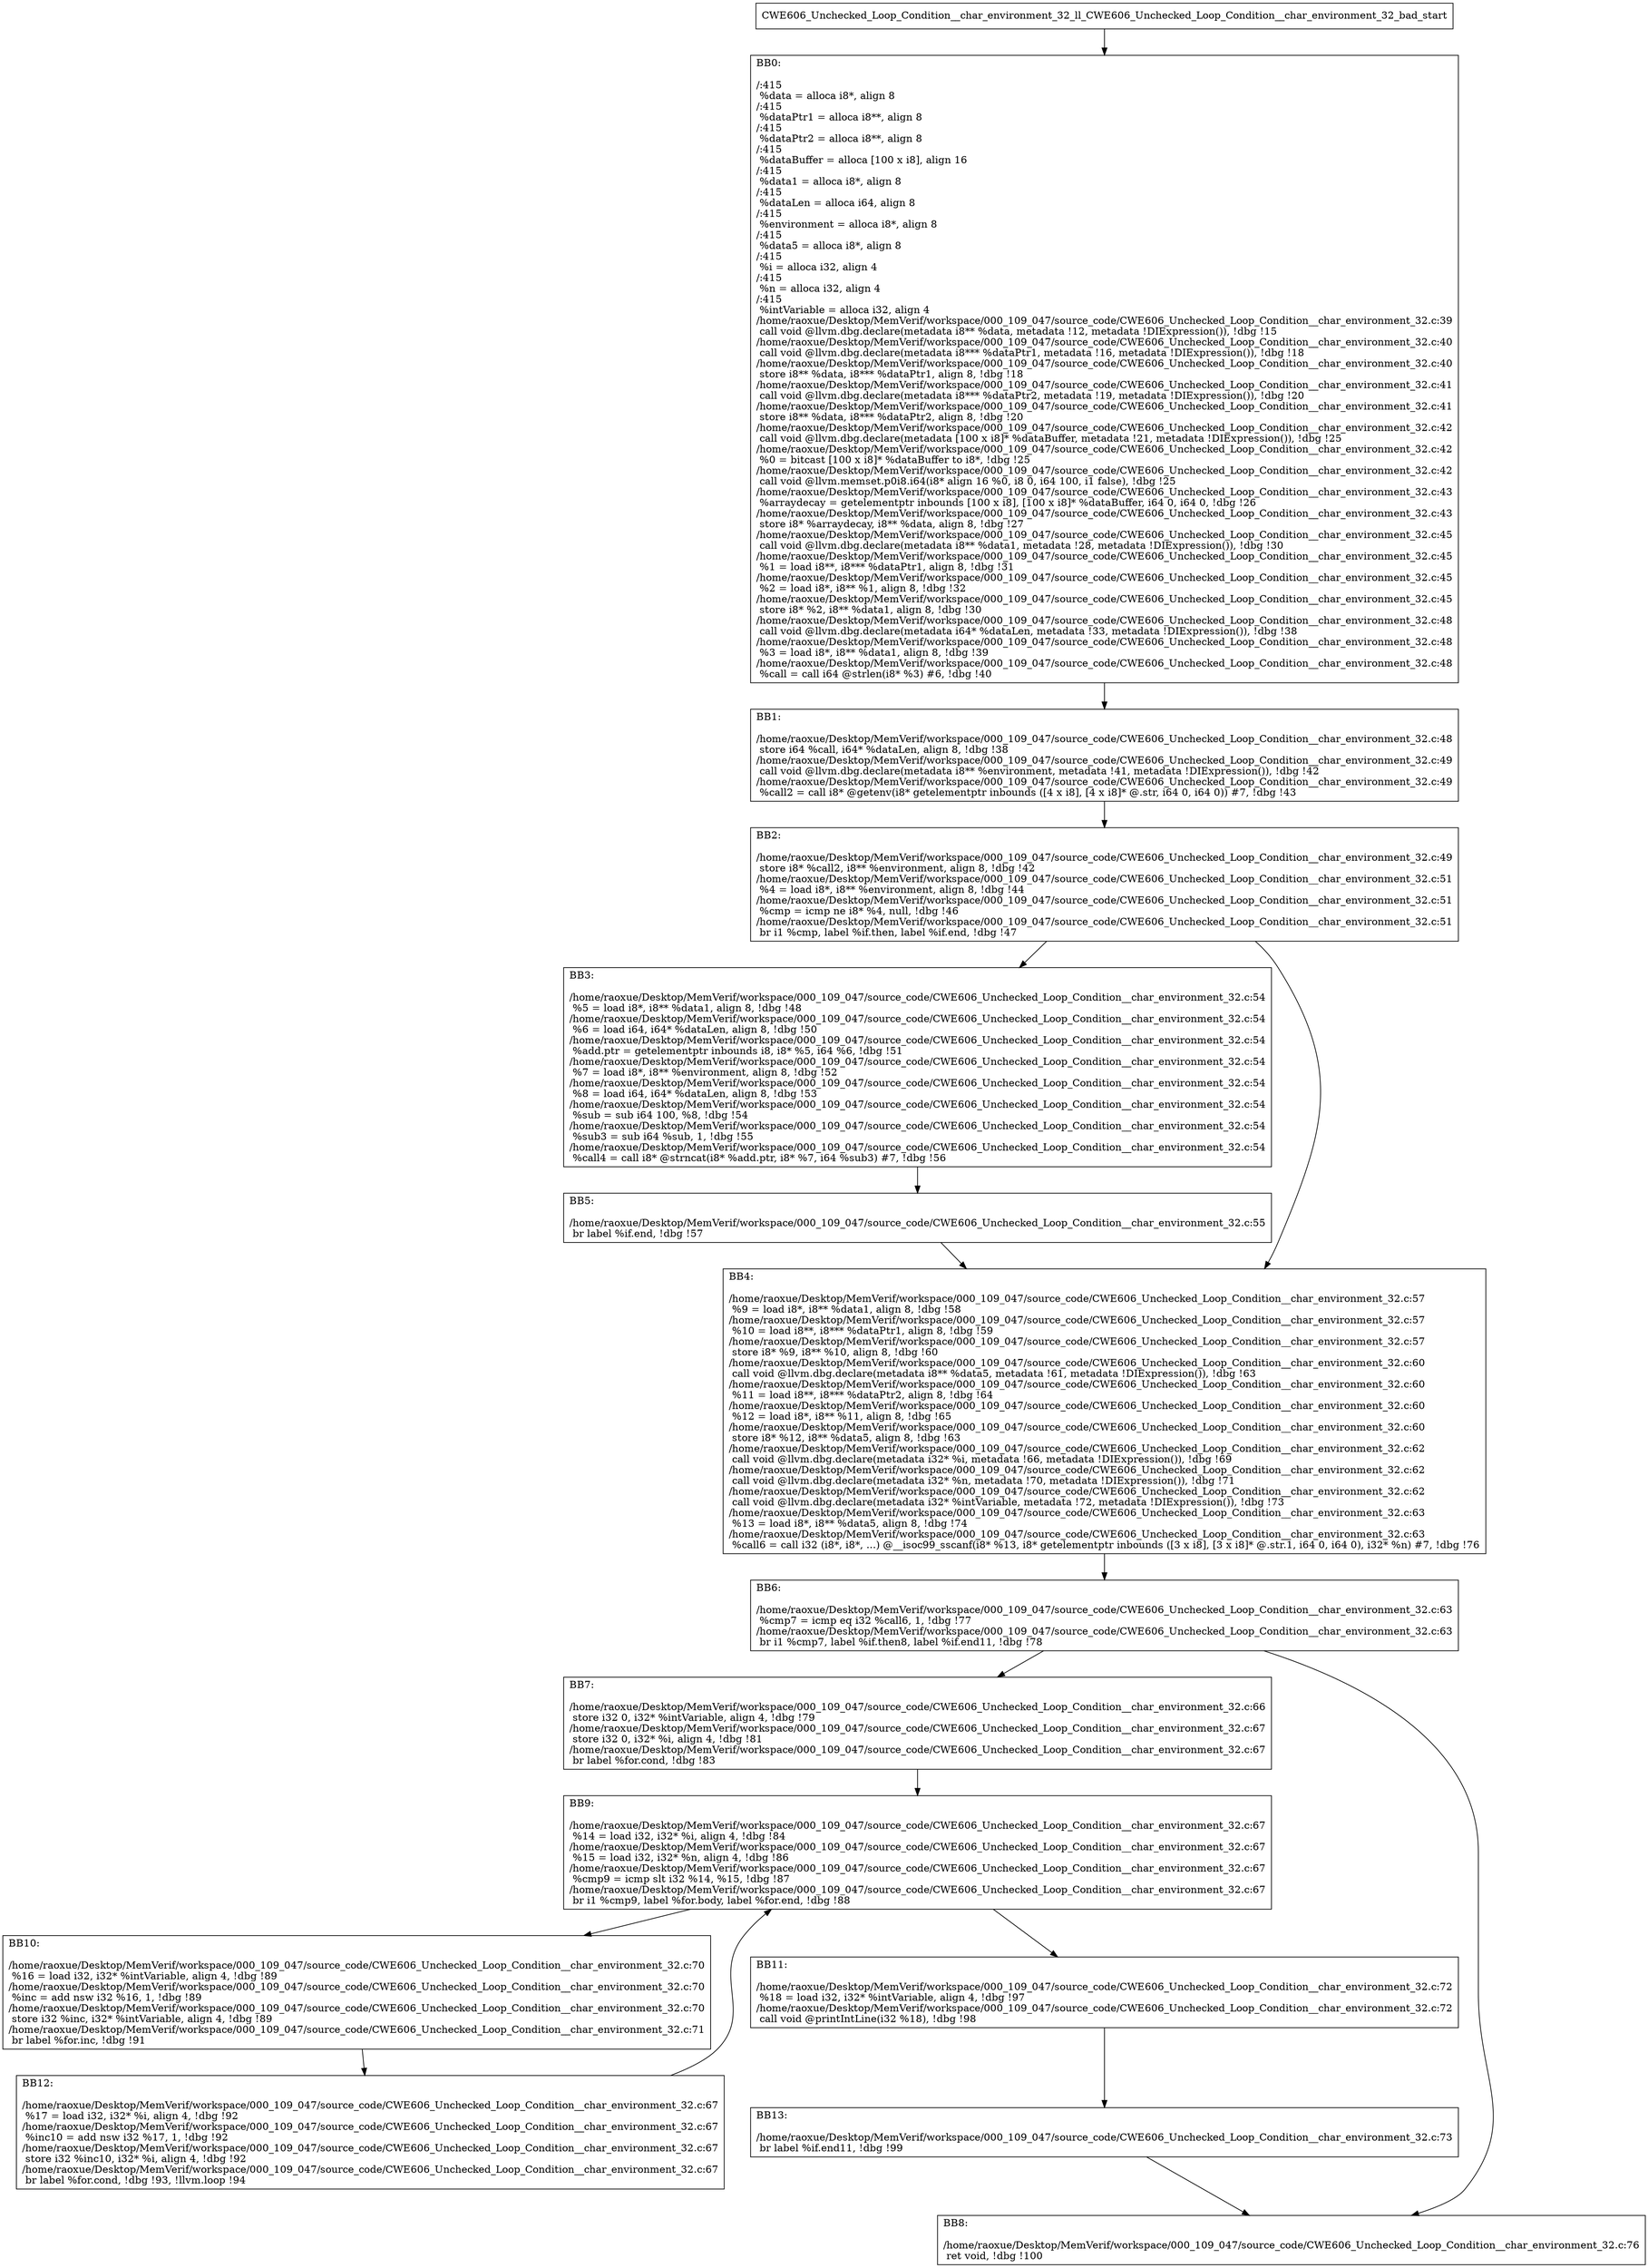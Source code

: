 digraph "CFG for'CWE606_Unchecked_Loop_Condition__char_environment_32_ll_CWE606_Unchecked_Loop_Condition__char_environment_32_bad' function" {
	BBCWE606_Unchecked_Loop_Condition__char_environment_32_ll_CWE606_Unchecked_Loop_Condition__char_environment_32_bad_start[shape=record,label="{CWE606_Unchecked_Loop_Condition__char_environment_32_ll_CWE606_Unchecked_Loop_Condition__char_environment_32_bad_start}"];
	BBCWE606_Unchecked_Loop_Condition__char_environment_32_ll_CWE606_Unchecked_Loop_Condition__char_environment_32_bad_start-> CWE606_Unchecked_Loop_Condition__char_environment_32_ll_CWE606_Unchecked_Loop_Condition__char_environment_32_badBB0;
	CWE606_Unchecked_Loop_Condition__char_environment_32_ll_CWE606_Unchecked_Loop_Condition__char_environment_32_badBB0 [shape=record, label="{BB0:\l\l/:415\l
  %data = alloca i8*, align 8\l
/:415\l
  %dataPtr1 = alloca i8**, align 8\l
/:415\l
  %dataPtr2 = alloca i8**, align 8\l
/:415\l
  %dataBuffer = alloca [100 x i8], align 16\l
/:415\l
  %data1 = alloca i8*, align 8\l
/:415\l
  %dataLen = alloca i64, align 8\l
/:415\l
  %environment = alloca i8*, align 8\l
/:415\l
  %data5 = alloca i8*, align 8\l
/:415\l
  %i = alloca i32, align 4\l
/:415\l
  %n = alloca i32, align 4\l
/:415\l
  %intVariable = alloca i32, align 4\l
/home/raoxue/Desktop/MemVerif/workspace/000_109_047/source_code/CWE606_Unchecked_Loop_Condition__char_environment_32.c:39\l
  call void @llvm.dbg.declare(metadata i8** %data, metadata !12, metadata !DIExpression()), !dbg !15\l
/home/raoxue/Desktop/MemVerif/workspace/000_109_047/source_code/CWE606_Unchecked_Loop_Condition__char_environment_32.c:40\l
  call void @llvm.dbg.declare(metadata i8*** %dataPtr1, metadata !16, metadata !DIExpression()), !dbg !18\l
/home/raoxue/Desktop/MemVerif/workspace/000_109_047/source_code/CWE606_Unchecked_Loop_Condition__char_environment_32.c:40\l
  store i8** %data, i8*** %dataPtr1, align 8, !dbg !18\l
/home/raoxue/Desktop/MemVerif/workspace/000_109_047/source_code/CWE606_Unchecked_Loop_Condition__char_environment_32.c:41\l
  call void @llvm.dbg.declare(metadata i8*** %dataPtr2, metadata !19, metadata !DIExpression()), !dbg !20\l
/home/raoxue/Desktop/MemVerif/workspace/000_109_047/source_code/CWE606_Unchecked_Loop_Condition__char_environment_32.c:41\l
  store i8** %data, i8*** %dataPtr2, align 8, !dbg !20\l
/home/raoxue/Desktop/MemVerif/workspace/000_109_047/source_code/CWE606_Unchecked_Loop_Condition__char_environment_32.c:42\l
  call void @llvm.dbg.declare(metadata [100 x i8]* %dataBuffer, metadata !21, metadata !DIExpression()), !dbg !25\l
/home/raoxue/Desktop/MemVerif/workspace/000_109_047/source_code/CWE606_Unchecked_Loop_Condition__char_environment_32.c:42\l
  %0 = bitcast [100 x i8]* %dataBuffer to i8*, !dbg !25\l
/home/raoxue/Desktop/MemVerif/workspace/000_109_047/source_code/CWE606_Unchecked_Loop_Condition__char_environment_32.c:42\l
  call void @llvm.memset.p0i8.i64(i8* align 16 %0, i8 0, i64 100, i1 false), !dbg !25\l
/home/raoxue/Desktop/MemVerif/workspace/000_109_047/source_code/CWE606_Unchecked_Loop_Condition__char_environment_32.c:43\l
  %arraydecay = getelementptr inbounds [100 x i8], [100 x i8]* %dataBuffer, i64 0, i64 0, !dbg !26\l
/home/raoxue/Desktop/MemVerif/workspace/000_109_047/source_code/CWE606_Unchecked_Loop_Condition__char_environment_32.c:43\l
  store i8* %arraydecay, i8** %data, align 8, !dbg !27\l
/home/raoxue/Desktop/MemVerif/workspace/000_109_047/source_code/CWE606_Unchecked_Loop_Condition__char_environment_32.c:45\l
  call void @llvm.dbg.declare(metadata i8** %data1, metadata !28, metadata !DIExpression()), !dbg !30\l
/home/raoxue/Desktop/MemVerif/workspace/000_109_047/source_code/CWE606_Unchecked_Loop_Condition__char_environment_32.c:45\l
  %1 = load i8**, i8*** %dataPtr1, align 8, !dbg !31\l
/home/raoxue/Desktop/MemVerif/workspace/000_109_047/source_code/CWE606_Unchecked_Loop_Condition__char_environment_32.c:45\l
  %2 = load i8*, i8** %1, align 8, !dbg !32\l
/home/raoxue/Desktop/MemVerif/workspace/000_109_047/source_code/CWE606_Unchecked_Loop_Condition__char_environment_32.c:45\l
  store i8* %2, i8** %data1, align 8, !dbg !30\l
/home/raoxue/Desktop/MemVerif/workspace/000_109_047/source_code/CWE606_Unchecked_Loop_Condition__char_environment_32.c:48\l
  call void @llvm.dbg.declare(metadata i64* %dataLen, metadata !33, metadata !DIExpression()), !dbg !38\l
/home/raoxue/Desktop/MemVerif/workspace/000_109_047/source_code/CWE606_Unchecked_Loop_Condition__char_environment_32.c:48\l
  %3 = load i8*, i8** %data1, align 8, !dbg !39\l
/home/raoxue/Desktop/MemVerif/workspace/000_109_047/source_code/CWE606_Unchecked_Loop_Condition__char_environment_32.c:48\l
  %call = call i64 @strlen(i8* %3) #6, !dbg !40\l
}"];
	CWE606_Unchecked_Loop_Condition__char_environment_32_ll_CWE606_Unchecked_Loop_Condition__char_environment_32_badBB0-> CWE606_Unchecked_Loop_Condition__char_environment_32_ll_CWE606_Unchecked_Loop_Condition__char_environment_32_badBB1;
	CWE606_Unchecked_Loop_Condition__char_environment_32_ll_CWE606_Unchecked_Loop_Condition__char_environment_32_badBB1 [shape=record, label="{BB1:\l\l/home/raoxue/Desktop/MemVerif/workspace/000_109_047/source_code/CWE606_Unchecked_Loop_Condition__char_environment_32.c:48\l
  store i64 %call, i64* %dataLen, align 8, !dbg !38\l
/home/raoxue/Desktop/MemVerif/workspace/000_109_047/source_code/CWE606_Unchecked_Loop_Condition__char_environment_32.c:49\l
  call void @llvm.dbg.declare(metadata i8** %environment, metadata !41, metadata !DIExpression()), !dbg !42\l
/home/raoxue/Desktop/MemVerif/workspace/000_109_047/source_code/CWE606_Unchecked_Loop_Condition__char_environment_32.c:49\l
  %call2 = call i8* @getenv(i8* getelementptr inbounds ([4 x i8], [4 x i8]* @.str, i64 0, i64 0)) #7, !dbg !43\l
}"];
	CWE606_Unchecked_Loop_Condition__char_environment_32_ll_CWE606_Unchecked_Loop_Condition__char_environment_32_badBB1-> CWE606_Unchecked_Loop_Condition__char_environment_32_ll_CWE606_Unchecked_Loop_Condition__char_environment_32_badBB2;
	CWE606_Unchecked_Loop_Condition__char_environment_32_ll_CWE606_Unchecked_Loop_Condition__char_environment_32_badBB2 [shape=record, label="{BB2:\l\l/home/raoxue/Desktop/MemVerif/workspace/000_109_047/source_code/CWE606_Unchecked_Loop_Condition__char_environment_32.c:49\l
  store i8* %call2, i8** %environment, align 8, !dbg !42\l
/home/raoxue/Desktop/MemVerif/workspace/000_109_047/source_code/CWE606_Unchecked_Loop_Condition__char_environment_32.c:51\l
  %4 = load i8*, i8** %environment, align 8, !dbg !44\l
/home/raoxue/Desktop/MemVerif/workspace/000_109_047/source_code/CWE606_Unchecked_Loop_Condition__char_environment_32.c:51\l
  %cmp = icmp ne i8* %4, null, !dbg !46\l
/home/raoxue/Desktop/MemVerif/workspace/000_109_047/source_code/CWE606_Unchecked_Loop_Condition__char_environment_32.c:51\l
  br i1 %cmp, label %if.then, label %if.end, !dbg !47\l
}"];
	CWE606_Unchecked_Loop_Condition__char_environment_32_ll_CWE606_Unchecked_Loop_Condition__char_environment_32_badBB2-> CWE606_Unchecked_Loop_Condition__char_environment_32_ll_CWE606_Unchecked_Loop_Condition__char_environment_32_badBB3;
	CWE606_Unchecked_Loop_Condition__char_environment_32_ll_CWE606_Unchecked_Loop_Condition__char_environment_32_badBB2-> CWE606_Unchecked_Loop_Condition__char_environment_32_ll_CWE606_Unchecked_Loop_Condition__char_environment_32_badBB4;
	CWE606_Unchecked_Loop_Condition__char_environment_32_ll_CWE606_Unchecked_Loop_Condition__char_environment_32_badBB3 [shape=record, label="{BB3:\l\l/home/raoxue/Desktop/MemVerif/workspace/000_109_047/source_code/CWE606_Unchecked_Loop_Condition__char_environment_32.c:54\l
  %5 = load i8*, i8** %data1, align 8, !dbg !48\l
/home/raoxue/Desktop/MemVerif/workspace/000_109_047/source_code/CWE606_Unchecked_Loop_Condition__char_environment_32.c:54\l
  %6 = load i64, i64* %dataLen, align 8, !dbg !50\l
/home/raoxue/Desktop/MemVerif/workspace/000_109_047/source_code/CWE606_Unchecked_Loop_Condition__char_environment_32.c:54\l
  %add.ptr = getelementptr inbounds i8, i8* %5, i64 %6, !dbg !51\l
/home/raoxue/Desktop/MemVerif/workspace/000_109_047/source_code/CWE606_Unchecked_Loop_Condition__char_environment_32.c:54\l
  %7 = load i8*, i8** %environment, align 8, !dbg !52\l
/home/raoxue/Desktop/MemVerif/workspace/000_109_047/source_code/CWE606_Unchecked_Loop_Condition__char_environment_32.c:54\l
  %8 = load i64, i64* %dataLen, align 8, !dbg !53\l
/home/raoxue/Desktop/MemVerif/workspace/000_109_047/source_code/CWE606_Unchecked_Loop_Condition__char_environment_32.c:54\l
  %sub = sub i64 100, %8, !dbg !54\l
/home/raoxue/Desktop/MemVerif/workspace/000_109_047/source_code/CWE606_Unchecked_Loop_Condition__char_environment_32.c:54\l
  %sub3 = sub i64 %sub, 1, !dbg !55\l
/home/raoxue/Desktop/MemVerif/workspace/000_109_047/source_code/CWE606_Unchecked_Loop_Condition__char_environment_32.c:54\l
  %call4 = call i8* @strncat(i8* %add.ptr, i8* %7, i64 %sub3) #7, !dbg !56\l
}"];
	CWE606_Unchecked_Loop_Condition__char_environment_32_ll_CWE606_Unchecked_Loop_Condition__char_environment_32_badBB3-> CWE606_Unchecked_Loop_Condition__char_environment_32_ll_CWE606_Unchecked_Loop_Condition__char_environment_32_badBB5;
	CWE606_Unchecked_Loop_Condition__char_environment_32_ll_CWE606_Unchecked_Loop_Condition__char_environment_32_badBB5 [shape=record, label="{BB5:\l\l/home/raoxue/Desktop/MemVerif/workspace/000_109_047/source_code/CWE606_Unchecked_Loop_Condition__char_environment_32.c:55\l
  br label %if.end, !dbg !57\l
}"];
	CWE606_Unchecked_Loop_Condition__char_environment_32_ll_CWE606_Unchecked_Loop_Condition__char_environment_32_badBB5-> CWE606_Unchecked_Loop_Condition__char_environment_32_ll_CWE606_Unchecked_Loop_Condition__char_environment_32_badBB4;
	CWE606_Unchecked_Loop_Condition__char_environment_32_ll_CWE606_Unchecked_Loop_Condition__char_environment_32_badBB4 [shape=record, label="{BB4:\l\l/home/raoxue/Desktop/MemVerif/workspace/000_109_047/source_code/CWE606_Unchecked_Loop_Condition__char_environment_32.c:57\l
  %9 = load i8*, i8** %data1, align 8, !dbg !58\l
/home/raoxue/Desktop/MemVerif/workspace/000_109_047/source_code/CWE606_Unchecked_Loop_Condition__char_environment_32.c:57\l
  %10 = load i8**, i8*** %dataPtr1, align 8, !dbg !59\l
/home/raoxue/Desktop/MemVerif/workspace/000_109_047/source_code/CWE606_Unchecked_Loop_Condition__char_environment_32.c:57\l
  store i8* %9, i8** %10, align 8, !dbg !60\l
/home/raoxue/Desktop/MemVerif/workspace/000_109_047/source_code/CWE606_Unchecked_Loop_Condition__char_environment_32.c:60\l
  call void @llvm.dbg.declare(metadata i8** %data5, metadata !61, metadata !DIExpression()), !dbg !63\l
/home/raoxue/Desktop/MemVerif/workspace/000_109_047/source_code/CWE606_Unchecked_Loop_Condition__char_environment_32.c:60\l
  %11 = load i8**, i8*** %dataPtr2, align 8, !dbg !64\l
/home/raoxue/Desktop/MemVerif/workspace/000_109_047/source_code/CWE606_Unchecked_Loop_Condition__char_environment_32.c:60\l
  %12 = load i8*, i8** %11, align 8, !dbg !65\l
/home/raoxue/Desktop/MemVerif/workspace/000_109_047/source_code/CWE606_Unchecked_Loop_Condition__char_environment_32.c:60\l
  store i8* %12, i8** %data5, align 8, !dbg !63\l
/home/raoxue/Desktop/MemVerif/workspace/000_109_047/source_code/CWE606_Unchecked_Loop_Condition__char_environment_32.c:62\l
  call void @llvm.dbg.declare(metadata i32* %i, metadata !66, metadata !DIExpression()), !dbg !69\l
/home/raoxue/Desktop/MemVerif/workspace/000_109_047/source_code/CWE606_Unchecked_Loop_Condition__char_environment_32.c:62\l
  call void @llvm.dbg.declare(metadata i32* %n, metadata !70, metadata !DIExpression()), !dbg !71\l
/home/raoxue/Desktop/MemVerif/workspace/000_109_047/source_code/CWE606_Unchecked_Loop_Condition__char_environment_32.c:62\l
  call void @llvm.dbg.declare(metadata i32* %intVariable, metadata !72, metadata !DIExpression()), !dbg !73\l
/home/raoxue/Desktop/MemVerif/workspace/000_109_047/source_code/CWE606_Unchecked_Loop_Condition__char_environment_32.c:63\l
  %13 = load i8*, i8** %data5, align 8, !dbg !74\l
/home/raoxue/Desktop/MemVerif/workspace/000_109_047/source_code/CWE606_Unchecked_Loop_Condition__char_environment_32.c:63\l
  %call6 = call i32 (i8*, i8*, ...) @__isoc99_sscanf(i8* %13, i8* getelementptr inbounds ([3 x i8], [3 x i8]* @.str.1, i64 0, i64 0), i32* %n) #7, !dbg !76\l
}"];
	CWE606_Unchecked_Loop_Condition__char_environment_32_ll_CWE606_Unchecked_Loop_Condition__char_environment_32_badBB4-> CWE606_Unchecked_Loop_Condition__char_environment_32_ll_CWE606_Unchecked_Loop_Condition__char_environment_32_badBB6;
	CWE606_Unchecked_Loop_Condition__char_environment_32_ll_CWE606_Unchecked_Loop_Condition__char_environment_32_badBB6 [shape=record, label="{BB6:\l\l/home/raoxue/Desktop/MemVerif/workspace/000_109_047/source_code/CWE606_Unchecked_Loop_Condition__char_environment_32.c:63\l
  %cmp7 = icmp eq i32 %call6, 1, !dbg !77\l
/home/raoxue/Desktop/MemVerif/workspace/000_109_047/source_code/CWE606_Unchecked_Loop_Condition__char_environment_32.c:63\l
  br i1 %cmp7, label %if.then8, label %if.end11, !dbg !78\l
}"];
	CWE606_Unchecked_Loop_Condition__char_environment_32_ll_CWE606_Unchecked_Loop_Condition__char_environment_32_badBB6-> CWE606_Unchecked_Loop_Condition__char_environment_32_ll_CWE606_Unchecked_Loop_Condition__char_environment_32_badBB7;
	CWE606_Unchecked_Loop_Condition__char_environment_32_ll_CWE606_Unchecked_Loop_Condition__char_environment_32_badBB6-> CWE606_Unchecked_Loop_Condition__char_environment_32_ll_CWE606_Unchecked_Loop_Condition__char_environment_32_badBB8;
	CWE606_Unchecked_Loop_Condition__char_environment_32_ll_CWE606_Unchecked_Loop_Condition__char_environment_32_badBB7 [shape=record, label="{BB7:\l\l/home/raoxue/Desktop/MemVerif/workspace/000_109_047/source_code/CWE606_Unchecked_Loop_Condition__char_environment_32.c:66\l
  store i32 0, i32* %intVariable, align 4, !dbg !79\l
/home/raoxue/Desktop/MemVerif/workspace/000_109_047/source_code/CWE606_Unchecked_Loop_Condition__char_environment_32.c:67\l
  store i32 0, i32* %i, align 4, !dbg !81\l
/home/raoxue/Desktop/MemVerif/workspace/000_109_047/source_code/CWE606_Unchecked_Loop_Condition__char_environment_32.c:67\l
  br label %for.cond, !dbg !83\l
}"];
	CWE606_Unchecked_Loop_Condition__char_environment_32_ll_CWE606_Unchecked_Loop_Condition__char_environment_32_badBB7-> CWE606_Unchecked_Loop_Condition__char_environment_32_ll_CWE606_Unchecked_Loop_Condition__char_environment_32_badBB9;
	CWE606_Unchecked_Loop_Condition__char_environment_32_ll_CWE606_Unchecked_Loop_Condition__char_environment_32_badBB9 [shape=record, label="{BB9:\l\l/home/raoxue/Desktop/MemVerif/workspace/000_109_047/source_code/CWE606_Unchecked_Loop_Condition__char_environment_32.c:67\l
  %14 = load i32, i32* %i, align 4, !dbg !84\l
/home/raoxue/Desktop/MemVerif/workspace/000_109_047/source_code/CWE606_Unchecked_Loop_Condition__char_environment_32.c:67\l
  %15 = load i32, i32* %n, align 4, !dbg !86\l
/home/raoxue/Desktop/MemVerif/workspace/000_109_047/source_code/CWE606_Unchecked_Loop_Condition__char_environment_32.c:67\l
  %cmp9 = icmp slt i32 %14, %15, !dbg !87\l
/home/raoxue/Desktop/MemVerif/workspace/000_109_047/source_code/CWE606_Unchecked_Loop_Condition__char_environment_32.c:67\l
  br i1 %cmp9, label %for.body, label %for.end, !dbg !88\l
}"];
	CWE606_Unchecked_Loop_Condition__char_environment_32_ll_CWE606_Unchecked_Loop_Condition__char_environment_32_badBB9-> CWE606_Unchecked_Loop_Condition__char_environment_32_ll_CWE606_Unchecked_Loop_Condition__char_environment_32_badBB10;
	CWE606_Unchecked_Loop_Condition__char_environment_32_ll_CWE606_Unchecked_Loop_Condition__char_environment_32_badBB9-> CWE606_Unchecked_Loop_Condition__char_environment_32_ll_CWE606_Unchecked_Loop_Condition__char_environment_32_badBB11;
	CWE606_Unchecked_Loop_Condition__char_environment_32_ll_CWE606_Unchecked_Loop_Condition__char_environment_32_badBB10 [shape=record, label="{BB10:\l\l/home/raoxue/Desktop/MemVerif/workspace/000_109_047/source_code/CWE606_Unchecked_Loop_Condition__char_environment_32.c:70\l
  %16 = load i32, i32* %intVariable, align 4, !dbg !89\l
/home/raoxue/Desktop/MemVerif/workspace/000_109_047/source_code/CWE606_Unchecked_Loop_Condition__char_environment_32.c:70\l
  %inc = add nsw i32 %16, 1, !dbg !89\l
/home/raoxue/Desktop/MemVerif/workspace/000_109_047/source_code/CWE606_Unchecked_Loop_Condition__char_environment_32.c:70\l
  store i32 %inc, i32* %intVariable, align 4, !dbg !89\l
/home/raoxue/Desktop/MemVerif/workspace/000_109_047/source_code/CWE606_Unchecked_Loop_Condition__char_environment_32.c:71\l
  br label %for.inc, !dbg !91\l
}"];
	CWE606_Unchecked_Loop_Condition__char_environment_32_ll_CWE606_Unchecked_Loop_Condition__char_environment_32_badBB10-> CWE606_Unchecked_Loop_Condition__char_environment_32_ll_CWE606_Unchecked_Loop_Condition__char_environment_32_badBB12;
	CWE606_Unchecked_Loop_Condition__char_environment_32_ll_CWE606_Unchecked_Loop_Condition__char_environment_32_badBB12 [shape=record, label="{BB12:\l\l/home/raoxue/Desktop/MemVerif/workspace/000_109_047/source_code/CWE606_Unchecked_Loop_Condition__char_environment_32.c:67\l
  %17 = load i32, i32* %i, align 4, !dbg !92\l
/home/raoxue/Desktop/MemVerif/workspace/000_109_047/source_code/CWE606_Unchecked_Loop_Condition__char_environment_32.c:67\l
  %inc10 = add nsw i32 %17, 1, !dbg !92\l
/home/raoxue/Desktop/MemVerif/workspace/000_109_047/source_code/CWE606_Unchecked_Loop_Condition__char_environment_32.c:67\l
  store i32 %inc10, i32* %i, align 4, !dbg !92\l
/home/raoxue/Desktop/MemVerif/workspace/000_109_047/source_code/CWE606_Unchecked_Loop_Condition__char_environment_32.c:67\l
  br label %for.cond, !dbg !93, !llvm.loop !94\l
}"];
	CWE606_Unchecked_Loop_Condition__char_environment_32_ll_CWE606_Unchecked_Loop_Condition__char_environment_32_badBB12-> CWE606_Unchecked_Loop_Condition__char_environment_32_ll_CWE606_Unchecked_Loop_Condition__char_environment_32_badBB9;
	CWE606_Unchecked_Loop_Condition__char_environment_32_ll_CWE606_Unchecked_Loop_Condition__char_environment_32_badBB11 [shape=record, label="{BB11:\l\l/home/raoxue/Desktop/MemVerif/workspace/000_109_047/source_code/CWE606_Unchecked_Loop_Condition__char_environment_32.c:72\l
  %18 = load i32, i32* %intVariable, align 4, !dbg !97\l
/home/raoxue/Desktop/MemVerif/workspace/000_109_047/source_code/CWE606_Unchecked_Loop_Condition__char_environment_32.c:72\l
  call void @printIntLine(i32 %18), !dbg !98\l
}"];
	CWE606_Unchecked_Loop_Condition__char_environment_32_ll_CWE606_Unchecked_Loop_Condition__char_environment_32_badBB11-> CWE606_Unchecked_Loop_Condition__char_environment_32_ll_CWE606_Unchecked_Loop_Condition__char_environment_32_badBB13;
	CWE606_Unchecked_Loop_Condition__char_environment_32_ll_CWE606_Unchecked_Loop_Condition__char_environment_32_badBB13 [shape=record, label="{BB13:\l\l/home/raoxue/Desktop/MemVerif/workspace/000_109_047/source_code/CWE606_Unchecked_Loop_Condition__char_environment_32.c:73\l
  br label %if.end11, !dbg !99\l
}"];
	CWE606_Unchecked_Loop_Condition__char_environment_32_ll_CWE606_Unchecked_Loop_Condition__char_environment_32_badBB13-> CWE606_Unchecked_Loop_Condition__char_environment_32_ll_CWE606_Unchecked_Loop_Condition__char_environment_32_badBB8;
	CWE606_Unchecked_Loop_Condition__char_environment_32_ll_CWE606_Unchecked_Loop_Condition__char_environment_32_badBB8 [shape=record, label="{BB8:\l\l/home/raoxue/Desktop/MemVerif/workspace/000_109_047/source_code/CWE606_Unchecked_Loop_Condition__char_environment_32.c:76\l
  ret void, !dbg !100\l
}"];
}
